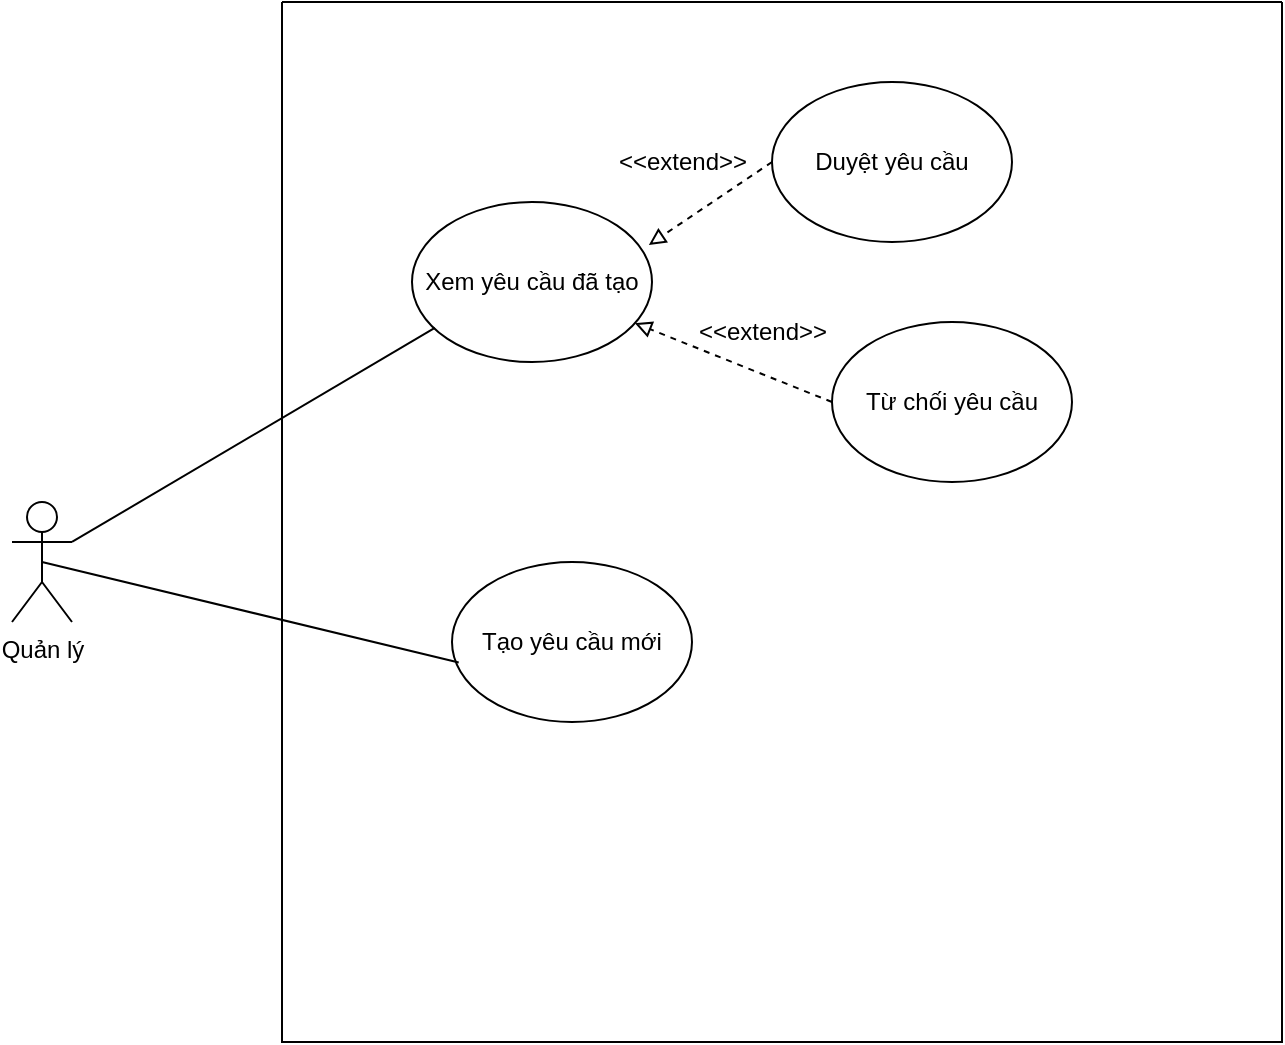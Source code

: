 <mxfile version="20.6.0" type="device"><diagram id="TE6hvluFEFc8nOShWXe_" name="Page-1"><mxGraphModel dx="992" dy="547" grid="1" gridSize="10" guides="1" tooltips="1" connect="1" arrows="1" fold="1" page="1" pageScale="1" pageWidth="850" pageHeight="1100" math="0" shadow="0"><root><mxCell id="0"/><mxCell id="1" parent="0"/><mxCell id="7SoByOyl9ma6DGq_ShNm-1" value="" style="swimlane;startSize=0;" vertex="1" parent="1"><mxGeometry x="175" y="20" width="500" height="520" as="geometry"/></mxCell><mxCell id="7SoByOyl9ma6DGq_ShNm-3" value="Xem yêu cầu đã tạo" style="ellipse;whiteSpace=wrap;html=1;" vertex="1" parent="7SoByOyl9ma6DGq_ShNm-1"><mxGeometry x="65" y="100" width="120" height="80" as="geometry"/></mxCell><mxCell id="7SoByOyl9ma6DGq_ShNm-4" value="Tạo yêu cầu mới" style="ellipse;whiteSpace=wrap;html=1;" vertex="1" parent="7SoByOyl9ma6DGq_ShNm-1"><mxGeometry x="85" y="280" width="120" height="80" as="geometry"/></mxCell><mxCell id="7SoByOyl9ma6DGq_ShNm-9" style="edgeStyle=none;rounded=0;orthogonalLoop=1;jettySize=auto;html=1;exitX=0;exitY=0.5;exitDx=0;exitDy=0;entryX=0.987;entryY=0.268;entryDx=0;entryDy=0;entryPerimeter=0;endArrow=block;endFill=0;dashed=1;startArrow=none;startFill=0;" edge="1" parent="7SoByOyl9ma6DGq_ShNm-1" source="7SoByOyl9ma6DGq_ShNm-7" target="7SoByOyl9ma6DGq_ShNm-3"><mxGeometry relative="1" as="geometry"/></mxCell><mxCell id="7SoByOyl9ma6DGq_ShNm-7" value="Duyệt yêu cầu" style="ellipse;whiteSpace=wrap;html=1;" vertex="1" parent="7SoByOyl9ma6DGq_ShNm-1"><mxGeometry x="245" y="40" width="120" height="80" as="geometry"/></mxCell><mxCell id="7SoByOyl9ma6DGq_ShNm-10" style="edgeStyle=none;rounded=0;orthogonalLoop=1;jettySize=auto;html=1;exitX=0;exitY=0.5;exitDx=0;exitDy=0;endArrow=block;endFill=0;dashed=1;" edge="1" parent="7SoByOyl9ma6DGq_ShNm-1" source="7SoByOyl9ma6DGq_ShNm-8" target="7SoByOyl9ma6DGq_ShNm-3"><mxGeometry relative="1" as="geometry"/></mxCell><mxCell id="7SoByOyl9ma6DGq_ShNm-8" value="Từ chối yêu cầu" style="ellipse;whiteSpace=wrap;html=1;" vertex="1" parent="7SoByOyl9ma6DGq_ShNm-1"><mxGeometry x="275" y="160" width="120" height="80" as="geometry"/></mxCell><mxCell id="7SoByOyl9ma6DGq_ShNm-12" value="&amp;lt;&amp;lt;extend&amp;gt;&amp;gt;" style="text;html=1;align=center;verticalAlign=middle;resizable=0;points=[];autosize=1;strokeColor=none;fillColor=none;" vertex="1" parent="7SoByOyl9ma6DGq_ShNm-1"><mxGeometry x="195" y="150" width="90" height="30" as="geometry"/></mxCell><mxCell id="7SoByOyl9ma6DGq_ShNm-11" value="&amp;lt;&amp;lt;extend&amp;gt;&amp;gt;" style="text;html=1;align=center;verticalAlign=middle;resizable=0;points=[];autosize=1;strokeColor=none;fillColor=none;" vertex="1" parent="7SoByOyl9ma6DGq_ShNm-1"><mxGeometry x="155" y="65" width="90" height="30" as="geometry"/></mxCell><mxCell id="7SoByOyl9ma6DGq_ShNm-5" style="rounded=0;orthogonalLoop=1;jettySize=auto;html=1;exitX=1;exitY=0.333;exitDx=0;exitDy=0;exitPerimeter=0;entryX=0.095;entryY=0.787;entryDx=0;entryDy=0;entryPerimeter=0;endArrow=none;endFill=0;" edge="1" parent="1" source="7SoByOyl9ma6DGq_ShNm-2" target="7SoByOyl9ma6DGq_ShNm-3"><mxGeometry relative="1" as="geometry"/></mxCell><mxCell id="7SoByOyl9ma6DGq_ShNm-6" style="edgeStyle=none;rounded=0;orthogonalLoop=1;jettySize=auto;html=1;exitX=0.5;exitY=0.5;exitDx=0;exitDy=0;exitPerimeter=0;entryX=0.028;entryY=0.628;entryDx=0;entryDy=0;entryPerimeter=0;endArrow=none;endFill=0;" edge="1" parent="1" source="7SoByOyl9ma6DGq_ShNm-2" target="7SoByOyl9ma6DGq_ShNm-4"><mxGeometry relative="1" as="geometry"/></mxCell><mxCell id="7SoByOyl9ma6DGq_ShNm-2" value="Quản lý" style="shape=umlActor;verticalLabelPosition=bottom;verticalAlign=top;html=1;outlineConnect=0;" vertex="1" parent="1"><mxGeometry x="40" y="270" width="30" height="60" as="geometry"/></mxCell></root></mxGraphModel></diagram></mxfile>